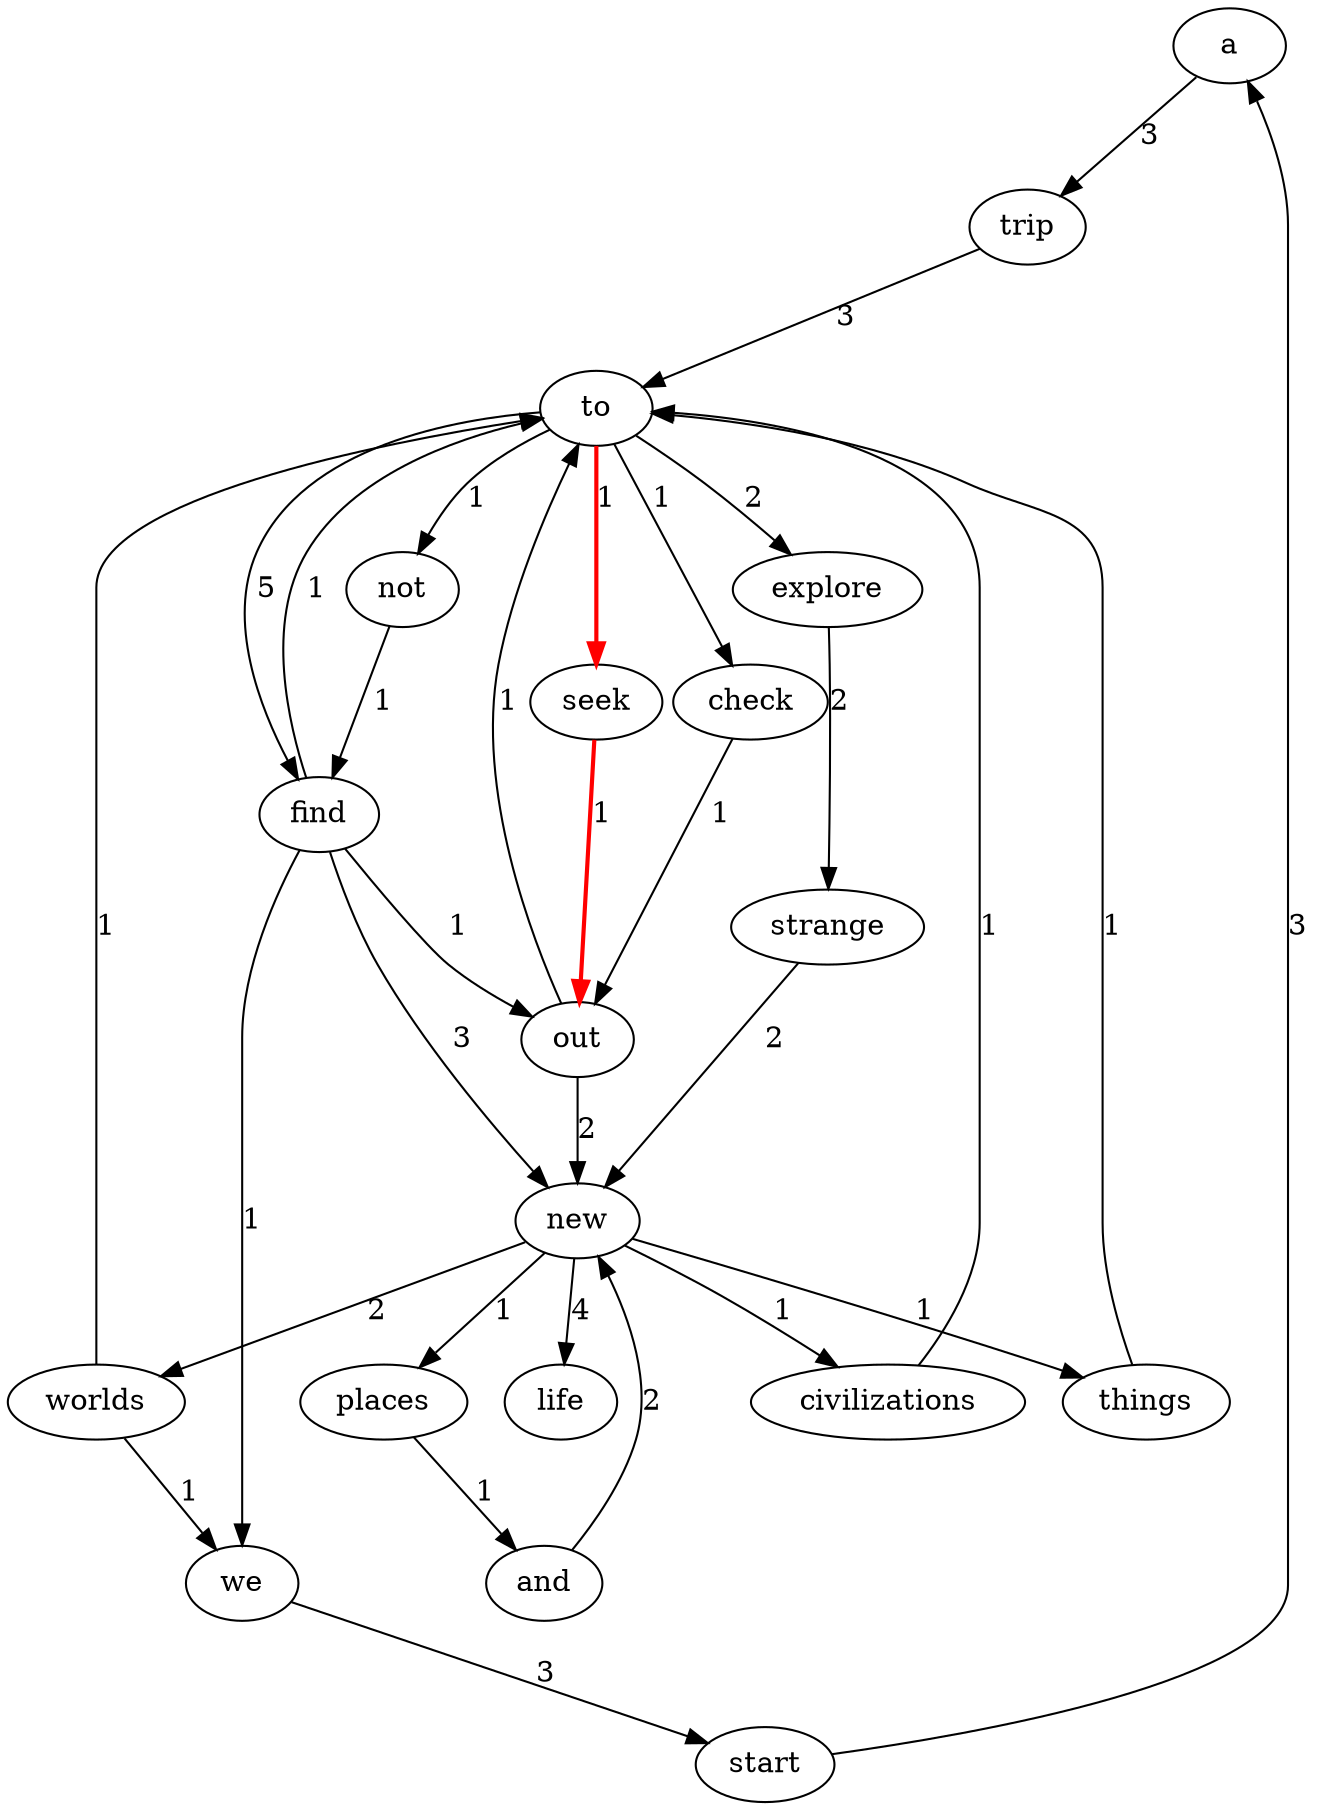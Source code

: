 digraph G {
	"a" -> "trip" [label="3"];
	"seek" -> "out" [label="1", color="red", penwidth=2];
	"worlds" -> "to" [label="1"];
	"worlds" -> "we" [label="1"];
	"check" -> "out" [label="1"];
	"explore" -> "strange" [label="2"];
	"strange" -> "new" [label="2"];
	"start" -> "a" [label="3"];
	"out" -> "new" [label="2"];
	"out" -> "to" [label="1"];
	"we" -> "start" [label="3"];
	"trip" -> "to" [label="3"];
	"not" -> "find" [label="1"];
	"places" -> "and" [label="1"];
	"find" -> "out" [label="1"];
	"find" -> "we" [label="1"];
	"find" -> "new" [label="3"];
	"find" -> "to" [label="1"];
	"and" -> "new" [label="2"];
	"things" -> "to" [label="1"];
	"to" -> "explore" [label="2"];
	"to" -> "seek" [label="1", color="red", penwidth=2];
	"to" -> "find" [label="5"];
	"to" -> "not" [label="1"];
	"to" -> "check" [label="1"];
	"new" -> "worlds" [label="2"];
	"new" -> "life" [label="4"];
	"new" -> "civilizations" [label="1"];
	"new" -> "places" [label="1"];
	"new" -> "things" [label="1"];
	"civilizations" -> "to" [label="1"];
}